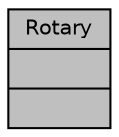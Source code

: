 digraph "Rotary"
{
  edge [fontname="Helvetica",fontsize="10",labelfontname="Helvetica",labelfontsize="10"];
  node [fontname="Helvetica",fontsize="10",shape=record];
  Node1 [label="{Rotary\n||}",height=0.2,width=0.4,color="black", fillcolor="grey75", style="filled", fontcolor="black"];
}
